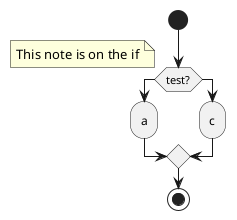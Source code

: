 {
  "sha1": "61vht1geu5fiw7qqibwiz3cypzt53o8",
  "insertion": {
    "when": "2024-05-30T20:48:20.854Z",
    "url": "https://forum.plantuml.net/4696/notes-on-conditionnal-elements?show=18077#c18077",
    "user": "plantuml@gmail.com"
  }
}
@startuml
start
if (test?) then
:a;
else
:c;
endif
note: This note is on the if
stop
@enduml
